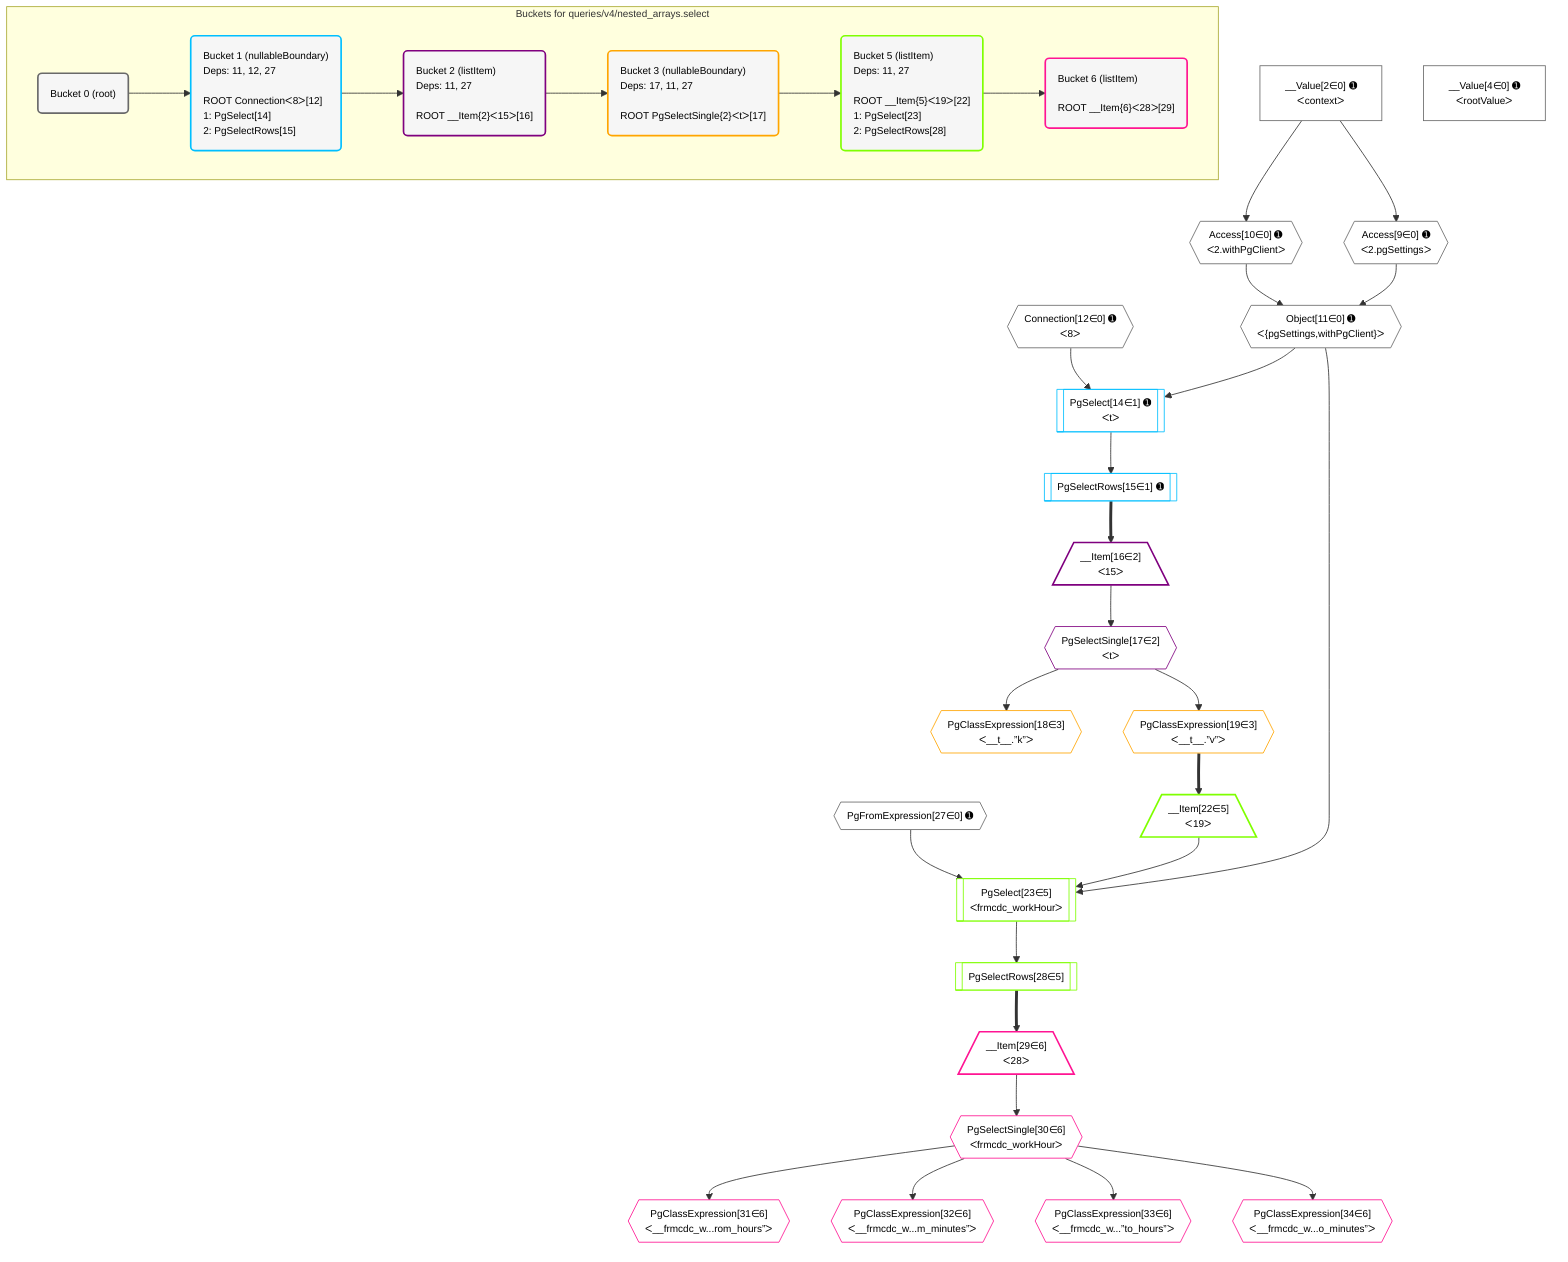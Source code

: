%%{init: {'themeVariables': { 'fontSize': '12px'}}}%%
graph TD
    classDef path fill:#eee,stroke:#000,color:#000
    classDef plan fill:#fff,stroke-width:1px,color:#000
    classDef itemplan fill:#fff,stroke-width:2px,color:#000
    classDef unbatchedplan fill:#dff,stroke-width:1px,color:#000
    classDef sideeffectplan fill:#fcc,stroke-width:2px,color:#000
    classDef bucket fill:#f6f6f6,color:#000,stroke-width:2px,text-align:left


    %% plan dependencies
    Object11{{"Object[11∈0] ➊<br />ᐸ{pgSettings,withPgClient}ᐳ"}}:::plan
    Access9{{"Access[9∈0] ➊<br />ᐸ2.pgSettingsᐳ"}}:::plan
    Access10{{"Access[10∈0] ➊<br />ᐸ2.withPgClientᐳ"}}:::plan
    Access9 & Access10 --> Object11
    __Value2["__Value[2∈0] ➊<br />ᐸcontextᐳ"]:::plan
    __Value2 --> Access9
    __Value2 --> Access10
    __Value4["__Value[4∈0] ➊<br />ᐸrootValueᐳ"]:::plan
    Connection12{{"Connection[12∈0] ➊<br />ᐸ8ᐳ"}}:::plan
    PgFromExpression27{{"PgFromExpression[27∈0] ➊"}}:::plan
    PgSelect14[["PgSelect[14∈1] ➊<br />ᐸtᐳ"]]:::plan
    Object11 & Connection12 --> PgSelect14
    PgSelectRows15[["PgSelectRows[15∈1] ➊"]]:::plan
    PgSelect14 --> PgSelectRows15
    __Item16[/"__Item[16∈2]<br />ᐸ15ᐳ"\]:::itemplan
    PgSelectRows15 ==> __Item16
    PgSelectSingle17{{"PgSelectSingle[17∈2]<br />ᐸtᐳ"}}:::plan
    __Item16 --> PgSelectSingle17
    PgClassExpression18{{"PgClassExpression[18∈3]<br />ᐸ__t__.”k”ᐳ"}}:::plan
    PgSelectSingle17 --> PgClassExpression18
    PgClassExpression19{{"PgClassExpression[19∈3]<br />ᐸ__t__.”v”ᐳ"}}:::plan
    PgSelectSingle17 --> PgClassExpression19
    PgSelect23[["PgSelect[23∈5]<br />ᐸfrmcdc_workHourᐳ"]]:::plan
    __Item22[/"__Item[22∈5]<br />ᐸ19ᐳ"\]:::itemplan
    Object11 & __Item22 & PgFromExpression27 --> PgSelect23
    PgClassExpression19 ==> __Item22
    PgSelectRows28[["PgSelectRows[28∈5]"]]:::plan
    PgSelect23 --> PgSelectRows28
    __Item29[/"__Item[29∈6]<br />ᐸ28ᐳ"\]:::itemplan
    PgSelectRows28 ==> __Item29
    PgSelectSingle30{{"PgSelectSingle[30∈6]<br />ᐸfrmcdc_workHourᐳ"}}:::plan
    __Item29 --> PgSelectSingle30
    PgClassExpression31{{"PgClassExpression[31∈6]<br />ᐸ__frmcdc_w...rom_hours”ᐳ"}}:::plan
    PgSelectSingle30 --> PgClassExpression31
    PgClassExpression32{{"PgClassExpression[32∈6]<br />ᐸ__frmcdc_w...m_minutes”ᐳ"}}:::plan
    PgSelectSingle30 --> PgClassExpression32
    PgClassExpression33{{"PgClassExpression[33∈6]<br />ᐸ__frmcdc_w...”to_hours”ᐳ"}}:::plan
    PgSelectSingle30 --> PgClassExpression33
    PgClassExpression34{{"PgClassExpression[34∈6]<br />ᐸ__frmcdc_w...o_minutes”ᐳ"}}:::plan
    PgSelectSingle30 --> PgClassExpression34

    %% define steps

    subgraph "Buckets for queries/v4/nested_arrays.select"
    Bucket0("Bucket 0 (root)"):::bucket
    classDef bucket0 stroke:#696969
    class Bucket0,__Value2,__Value4,Access9,Access10,Object11,Connection12,PgFromExpression27 bucket0
    Bucket1("Bucket 1 (nullableBoundary)<br />Deps: 11, 12, 27<br /><br />ROOT Connectionᐸ8ᐳ[12]<br />1: PgSelect[14]<br />2: PgSelectRows[15]"):::bucket
    classDef bucket1 stroke:#00bfff
    class Bucket1,PgSelect14,PgSelectRows15 bucket1
    Bucket2("Bucket 2 (listItem)<br />Deps: 11, 27<br /><br />ROOT __Item{2}ᐸ15ᐳ[16]"):::bucket
    classDef bucket2 stroke:#7f007f
    class Bucket2,__Item16,PgSelectSingle17 bucket2
    Bucket3("Bucket 3 (nullableBoundary)<br />Deps: 17, 11, 27<br /><br />ROOT PgSelectSingle{2}ᐸtᐳ[17]"):::bucket
    classDef bucket3 stroke:#ffa500
    class Bucket3,PgClassExpression18,PgClassExpression19 bucket3
    Bucket5("Bucket 5 (listItem)<br />Deps: 11, 27<br /><br />ROOT __Item{5}ᐸ19ᐳ[22]<br />1: PgSelect[23]<br />2: PgSelectRows[28]"):::bucket
    classDef bucket5 stroke:#7fff00
    class Bucket5,__Item22,PgSelect23,PgSelectRows28 bucket5
    Bucket6("Bucket 6 (listItem)<br /><br />ROOT __Item{6}ᐸ28ᐳ[29]"):::bucket
    classDef bucket6 stroke:#ff1493
    class Bucket6,__Item29,PgSelectSingle30,PgClassExpression31,PgClassExpression32,PgClassExpression33,PgClassExpression34 bucket6
    Bucket0 --> Bucket1
    Bucket1 --> Bucket2
    Bucket2 --> Bucket3
    Bucket3 --> Bucket5
    Bucket5 --> Bucket6
    end